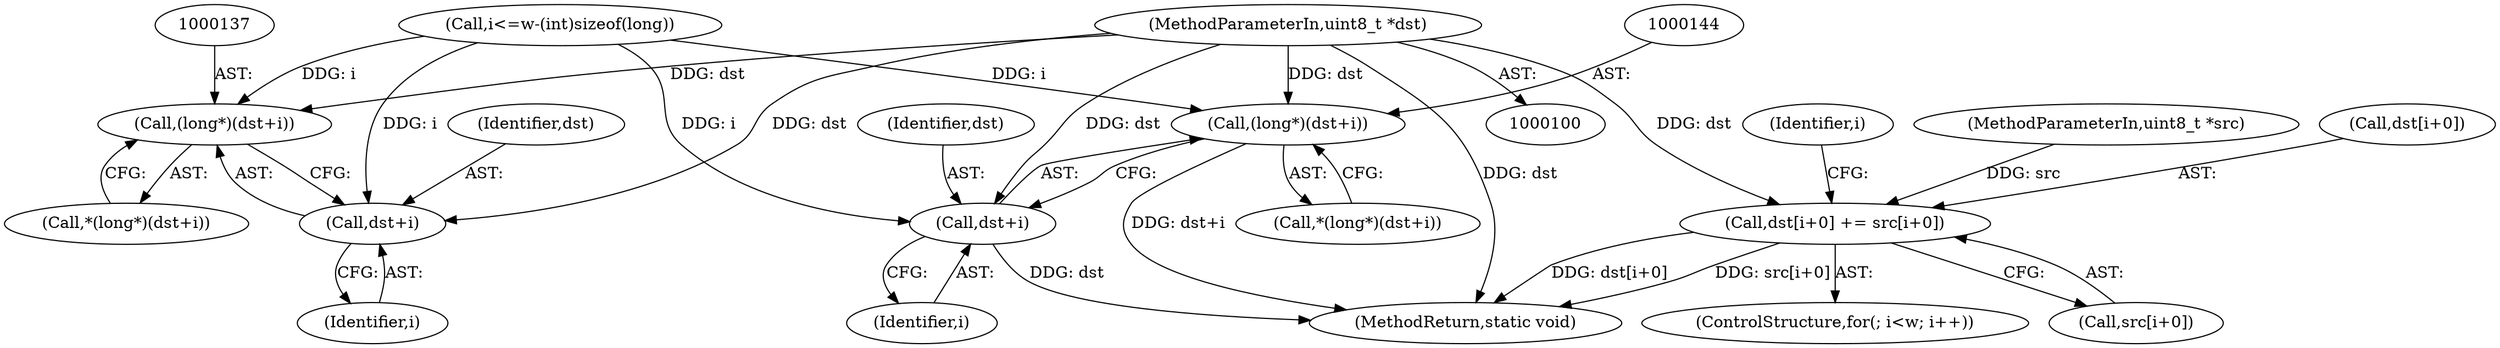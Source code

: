 digraph "0_FFmpeg_454a11a1c9c686c78aa97954306fb63453299760@pointer" {
"1000101" [label="(MethodParameterIn,uint8_t *dst)"];
"1000136" [label="(Call,(long*)(dst+i))"];
"1000138" [label="(Call,dst+i)"];
"1000143" [label="(Call,(long*)(dst+i))"];
"1000145" [label="(Call,dst+i)"];
"1000167" [label="(Call,dst[i+0] += src[i+0])"];
"1000143" [label="(Call,(long*)(dst+i))"];
"1000142" [label="(Call,*(long*)(dst+i))"];
"1000161" [label="(ControlStructure,for(; i<w; i++))"];
"1000136" [label="(Call,(long*)(dst+i))"];
"1000166" [label="(Identifier,i)"];
"1000139" [label="(Identifier,dst)"];
"1000110" [label="(Call,i<=w-(int)sizeof(long))"];
"1000140" [label="(Identifier,i)"];
"1000102" [label="(MethodParameterIn,uint8_t *src)"];
"1000135" [label="(Call,*(long*)(dst+i))"];
"1000173" [label="(Call,src[i+0])"];
"1000167" [label="(Call,dst[i+0] += src[i+0])"];
"1000147" [label="(Identifier,i)"];
"1000138" [label="(Call,dst+i)"];
"1000145" [label="(Call,dst+i)"];
"1000101" [label="(MethodParameterIn,uint8_t *dst)"];
"1000178" [label="(MethodReturn,static void)"];
"1000168" [label="(Call,dst[i+0])"];
"1000146" [label="(Identifier,dst)"];
"1000101" -> "1000100"  [label="AST: "];
"1000101" -> "1000178"  [label="DDG: dst"];
"1000101" -> "1000136"  [label="DDG: dst"];
"1000101" -> "1000138"  [label="DDG: dst"];
"1000101" -> "1000143"  [label="DDG: dst"];
"1000101" -> "1000145"  [label="DDG: dst"];
"1000101" -> "1000167"  [label="DDG: dst"];
"1000136" -> "1000135"  [label="AST: "];
"1000136" -> "1000138"  [label="CFG: "];
"1000137" -> "1000136"  [label="AST: "];
"1000138" -> "1000136"  [label="AST: "];
"1000135" -> "1000136"  [label="CFG: "];
"1000110" -> "1000136"  [label="DDG: i"];
"1000138" -> "1000140"  [label="CFG: "];
"1000139" -> "1000138"  [label="AST: "];
"1000140" -> "1000138"  [label="AST: "];
"1000110" -> "1000138"  [label="DDG: i"];
"1000143" -> "1000142"  [label="AST: "];
"1000143" -> "1000145"  [label="CFG: "];
"1000144" -> "1000143"  [label="AST: "];
"1000145" -> "1000143"  [label="AST: "];
"1000142" -> "1000143"  [label="CFG: "];
"1000143" -> "1000178"  [label="DDG: dst+i"];
"1000110" -> "1000143"  [label="DDG: i"];
"1000145" -> "1000147"  [label="CFG: "];
"1000146" -> "1000145"  [label="AST: "];
"1000147" -> "1000145"  [label="AST: "];
"1000145" -> "1000178"  [label="DDG: dst"];
"1000110" -> "1000145"  [label="DDG: i"];
"1000167" -> "1000161"  [label="AST: "];
"1000167" -> "1000173"  [label="CFG: "];
"1000168" -> "1000167"  [label="AST: "];
"1000173" -> "1000167"  [label="AST: "];
"1000166" -> "1000167"  [label="CFG: "];
"1000167" -> "1000178"  [label="DDG: dst[i+0]"];
"1000167" -> "1000178"  [label="DDG: src[i+0]"];
"1000102" -> "1000167"  [label="DDG: src"];
}
